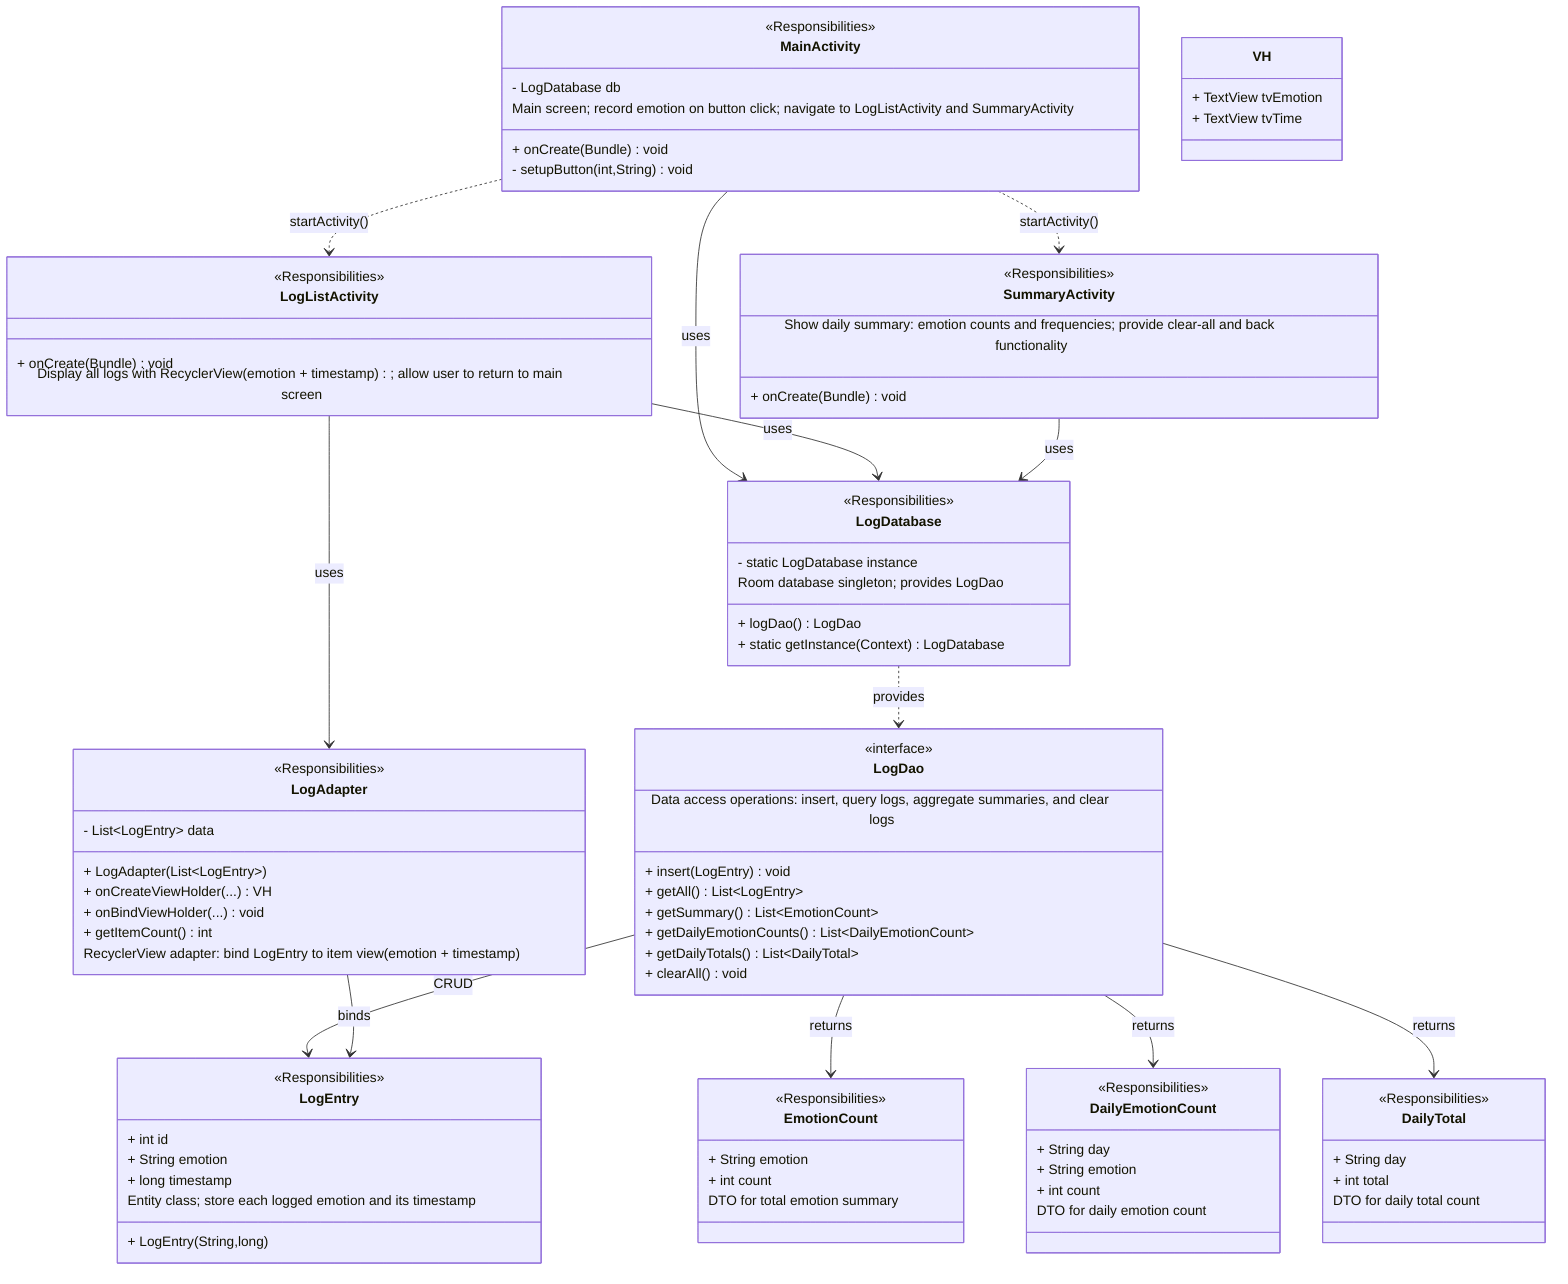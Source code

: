 classDiagram
  class MainActivity{
    - LogDatabase db
    + onCreate(Bundle) void
    - setupButton(int,String) void
    <<Responsibilities>>
    Main screen; record emotion on button click; navigate to LogListActivity and SummaryActivity
  }

  class LogListActivity{
    + onCreate(Bundle) void
    <<Responsibilities>>
    Display all logs with RecyclerView (emotion + timestamp); allow user to return to main screen
  }

  class SummaryActivity{
    + onCreate(Bundle) void
    <<Responsibilities>>
    Show daily summary: emotion counts and frequencies; provide clear-all and back functionality
  }

  class LogEntry{
    + int id
    + String emotion
    + long timestamp
    + LogEntry(String,long)
    <<Responsibilities>>
    Entity class; store each logged emotion and its timestamp
  }

  class LogDao{
    <<interface>>
    + insert(LogEntry) void
    + getAll() List~LogEntry~
    + getSummary() List~EmotionCount~
    + getDailyEmotionCounts() List~DailyEmotionCount~
    + getDailyTotals() List~DailyTotal~
    + clearAll() void
    <<Responsibilities>>
    Data access operations: insert, query logs, aggregate summaries, and clear logs
  }

  class LogDatabase{
    - static LogDatabase instance
    + logDao() LogDao
    + static getInstance(Context) LogDatabase
    <<Responsibilities>>
    Room database singleton; provides LogDao
  }

  class EmotionCount{
    + String emotion
    + int count
    <<Responsibilities>>
    DTO for total emotion summary
  }

  class DailyEmotionCount{
    + String day
    + String emotion
    + int count
    <<Responsibilities>>
    DTO for daily emotion count
  }

  class DailyTotal{
    + String day
    + int total
    <<Responsibilities>>
    DTO for daily total count
  }

  class LogAdapter{
    - List~LogEntry~ data
    + LogAdapter(List~LogEntry~)
    + onCreateViewHolder(...) VH
    + onBindViewHolder(...) void
    + getItemCount() int
    <<Responsibilities>>
    RecyclerView adapter: bind LogEntry to item view (emotion + timestamp)
  }

  class VH{
    + TextView tvEmotion
    + TextView tvTime
  }

  MainActivity --> LogDatabase : uses
  LogListActivity --> LogDatabase : uses
  SummaryActivity --> LogDatabase : uses

  LogDatabase ..> LogDao : provides
  LogDao --> LogEntry : CRUD
  LogDao --> EmotionCount : returns
  LogDao --> DailyEmotionCount : returns
  LogDao --> DailyTotal : returns

  LogListActivity --> LogAdapter : uses
  LogAdapter --> LogEntry : binds

  MainActivity ..> LogListActivity : startActivity()
  MainActivity ..> SummaryActivity : startActivity()